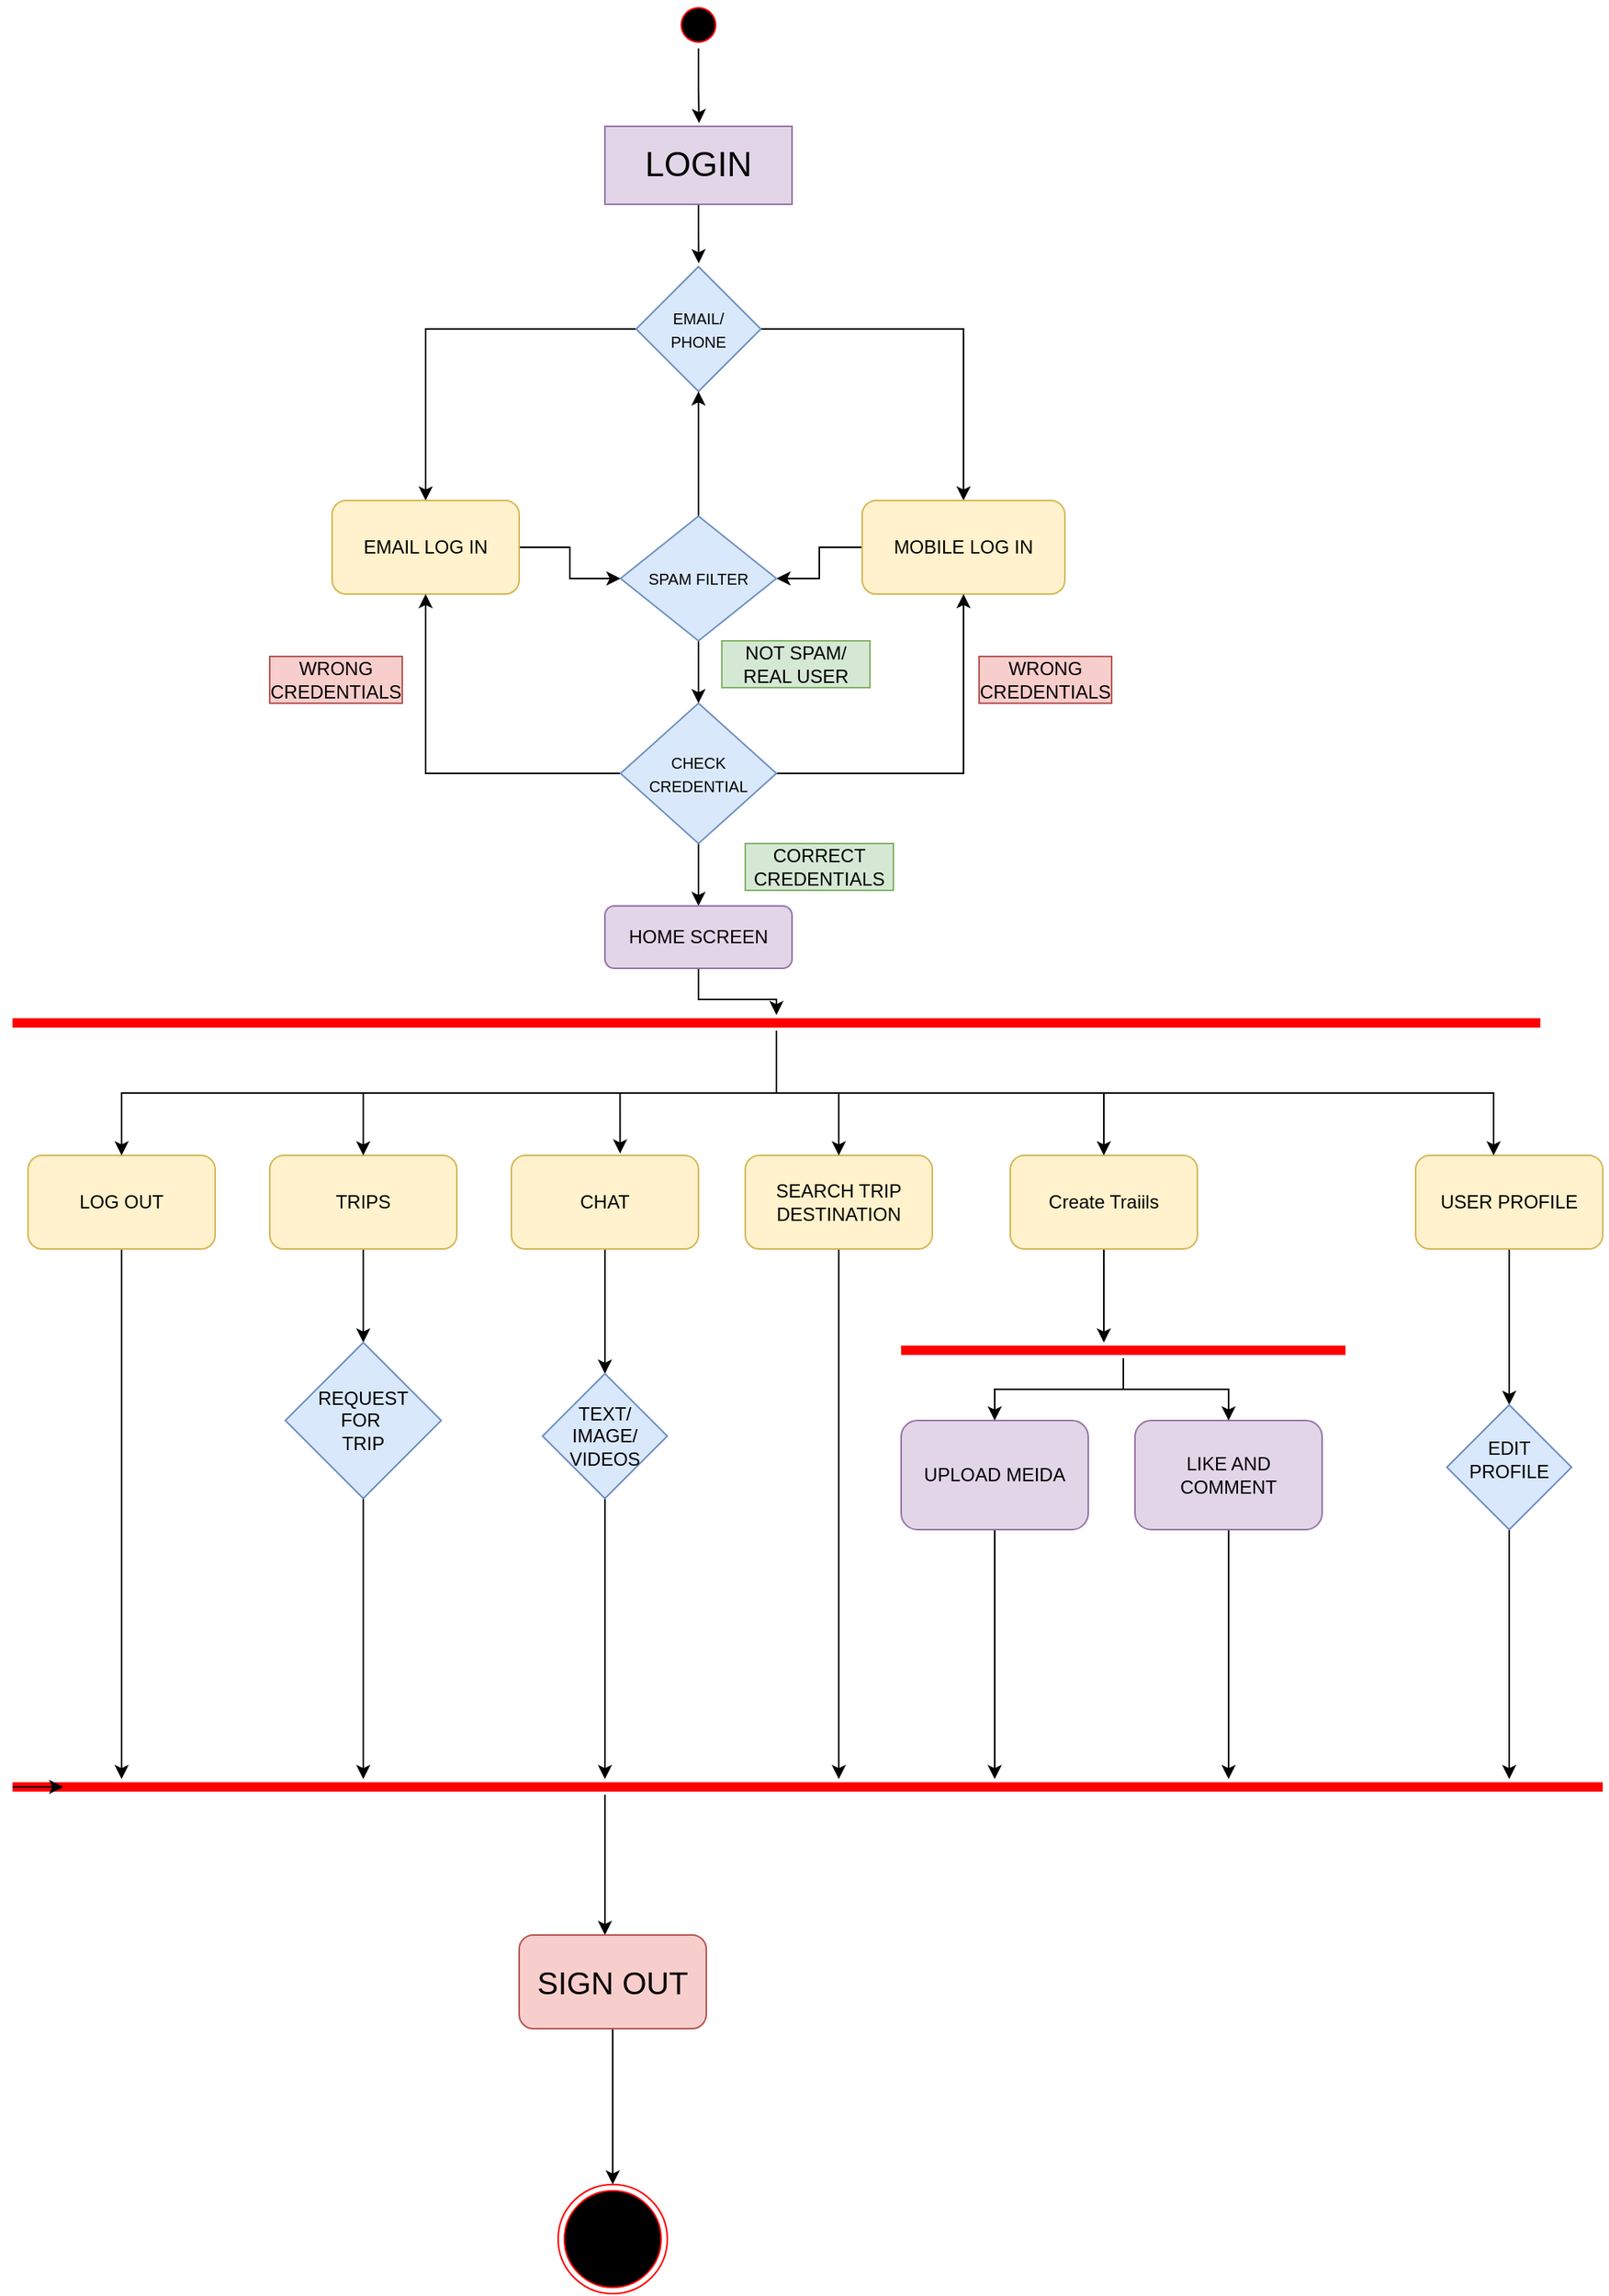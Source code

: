 <mxfile version="21.1.2" type="device">
  <diagram name="Page-1" id="80VSeeQ34DPf-HRmyv6b">
    <mxGraphModel dx="1884" dy="1102" grid="1" gridSize="10" guides="1" tooltips="1" connect="1" arrows="1" fold="1" page="1" pageScale="1" pageWidth="850" pageHeight="1100" math="0" shadow="0">
      <root>
        <mxCell id="0" />
        <mxCell id="1" parent="0" />
        <mxCell id="4Ag6bae1rezzJCkBHGkI-17" style="edgeStyle=orthogonalEdgeStyle;rounded=0;orthogonalLoop=1;jettySize=auto;html=1;entryX=0.503;entryY=-0.041;entryDx=0;entryDy=0;entryPerimeter=0;" parent="1" source="OCj0DkocHqzsoYa3m1xn-5" target="OCj0DkocHqzsoYa3m1xn-8" edge="1">
          <mxGeometry relative="1" as="geometry" />
        </mxCell>
        <mxCell id="OCj0DkocHqzsoYa3m1xn-5" value="" style="ellipse;html=1;shape=startState;fillColor=#000000;strokeColor=#ff0000;" parent="1" vertex="1">
          <mxGeometry x="445" y="20" width="30" height="30" as="geometry" />
        </mxCell>
        <mxCell id="4Ag6bae1rezzJCkBHGkI-16" style="edgeStyle=orthogonalEdgeStyle;rounded=0;orthogonalLoop=1;jettySize=auto;html=1;entryX=0.502;entryY=-0.027;entryDx=0;entryDy=0;entryPerimeter=0;" parent="1" source="OCj0DkocHqzsoYa3m1xn-8" target="OCj0DkocHqzsoYa3m1xn-9" edge="1">
          <mxGeometry relative="1" as="geometry" />
        </mxCell>
        <mxCell id="OCj0DkocHqzsoYa3m1xn-8" value="&lt;font style=&quot;font-size: 22px;&quot;&gt;LOGIN&lt;/font&gt;" style="rounded=0;whiteSpace=wrap;html=1;fillColor=#e1d5e7;strokeColor=#9673a6;" parent="1" vertex="1">
          <mxGeometry x="400" y="100" width="120" height="50" as="geometry" />
        </mxCell>
        <mxCell id="OCj0DkocHqzsoYa3m1xn-14" style="edgeStyle=orthogonalEdgeStyle;rounded=0;orthogonalLoop=1;jettySize=auto;html=1;entryX=0.5;entryY=0;entryDx=0;entryDy=0;" parent="1" source="OCj0DkocHqzsoYa3m1xn-9" target="OCj0DkocHqzsoYa3m1xn-13" edge="1">
          <mxGeometry relative="1" as="geometry" />
        </mxCell>
        <mxCell id="OCj0DkocHqzsoYa3m1xn-15" style="edgeStyle=orthogonalEdgeStyle;rounded=0;orthogonalLoop=1;jettySize=auto;html=1;entryX=0.5;entryY=0;entryDx=0;entryDy=0;" parent="1" source="OCj0DkocHqzsoYa3m1xn-9" target="OCj0DkocHqzsoYa3m1xn-12" edge="1">
          <mxGeometry relative="1" as="geometry" />
        </mxCell>
        <mxCell id="OCj0DkocHqzsoYa3m1xn-9" value="&lt;font style=&quot;font-size: 10px;&quot;&gt;EMAIL/&lt;br&gt;PHONE&lt;/font&gt;" style="rhombus;whiteSpace=wrap;html=1;fillColor=#dae8fc;strokeColor=#6c8ebf;" parent="1" vertex="1">
          <mxGeometry x="420" y="190" width="80" height="80" as="geometry" />
        </mxCell>
        <mxCell id="4Ag6bae1rezzJCkBHGkI-21" style="edgeStyle=orthogonalEdgeStyle;rounded=0;orthogonalLoop=1;jettySize=auto;html=1;" parent="1" source="OCj0DkocHqzsoYa3m1xn-12" target="4Ag6bae1rezzJCkBHGkI-18" edge="1">
          <mxGeometry relative="1" as="geometry" />
        </mxCell>
        <mxCell id="OCj0DkocHqzsoYa3m1xn-12" value="EMAIL LOG IN" style="rounded=1;whiteSpace=wrap;html=1;fillColor=#fff2cc;strokeColor=#d6b656;" parent="1" vertex="1">
          <mxGeometry x="225" y="340" width="120" height="60" as="geometry" />
        </mxCell>
        <mxCell id="4Ag6bae1rezzJCkBHGkI-22" style="edgeStyle=orthogonalEdgeStyle;rounded=0;orthogonalLoop=1;jettySize=auto;html=1;entryX=1;entryY=0.5;entryDx=0;entryDy=0;" parent="1" source="OCj0DkocHqzsoYa3m1xn-13" target="4Ag6bae1rezzJCkBHGkI-18" edge="1">
          <mxGeometry relative="1" as="geometry" />
        </mxCell>
        <mxCell id="OCj0DkocHqzsoYa3m1xn-13" value="MOBILE LOG IN" style="rounded=1;whiteSpace=wrap;html=1;fillColor=#fff2cc;strokeColor=#d6b656;" parent="1" vertex="1">
          <mxGeometry x="565" y="340" width="130" height="60" as="geometry" />
        </mxCell>
        <mxCell id="OCj0DkocHqzsoYa3m1xn-24" style="edgeStyle=orthogonalEdgeStyle;rounded=0;orthogonalLoop=1;jettySize=auto;html=1;entryX=0.5;entryY=0;entryDx=0;entryDy=0;" parent="1" source="OCj0DkocHqzsoYa3m1xn-16" target="OCj0DkocHqzsoYa3m1xn-23" edge="1">
          <mxGeometry relative="1" as="geometry" />
        </mxCell>
        <mxCell id="OCj0DkocHqzsoYa3m1xn-70" style="edgeStyle=orthogonalEdgeStyle;rounded=0;orthogonalLoop=1;jettySize=auto;html=1;" parent="1" source="4Ag6bae1rezzJCkBHGkI-18" target="OCj0DkocHqzsoYa3m1xn-9" edge="1">
          <mxGeometry relative="1" as="geometry" />
        </mxCell>
        <mxCell id="4Ag6bae1rezzJCkBHGkI-30" style="edgeStyle=orthogonalEdgeStyle;rounded=0;orthogonalLoop=1;jettySize=auto;html=1;entryX=0.5;entryY=1;entryDx=0;entryDy=0;" parent="1" source="OCj0DkocHqzsoYa3m1xn-16" target="OCj0DkocHqzsoYa3m1xn-13" edge="1">
          <mxGeometry relative="1" as="geometry" />
        </mxCell>
        <mxCell id="4Ag6bae1rezzJCkBHGkI-31" style="edgeStyle=orthogonalEdgeStyle;rounded=0;orthogonalLoop=1;jettySize=auto;html=1;entryX=0.5;entryY=1;entryDx=0;entryDy=0;" parent="1" source="OCj0DkocHqzsoYa3m1xn-16" target="OCj0DkocHqzsoYa3m1xn-12" edge="1">
          <mxGeometry relative="1" as="geometry" />
        </mxCell>
        <mxCell id="OCj0DkocHqzsoYa3m1xn-16" value="&lt;span style=&quot;font-size: 10px;&quot;&gt;CHECK&lt;br&gt;CREDENTIAL&lt;br&gt;&lt;/span&gt;" style="rhombus;whiteSpace=wrap;html=1;fillColor=#dae8fc;strokeColor=#6c8ebf;" parent="1" vertex="1">
          <mxGeometry x="410" y="470" width="100" height="90" as="geometry" />
        </mxCell>
        <mxCell id="QPi_liKTASzmKQao5r8_-2" style="edgeStyle=orthogonalEdgeStyle;rounded=0;orthogonalLoop=1;jettySize=auto;html=1;" parent="1" source="OCj0DkocHqzsoYa3m1xn-23" target="OCj0DkocHqzsoYa3m1xn-56" edge="1">
          <mxGeometry relative="1" as="geometry" />
        </mxCell>
        <mxCell id="OCj0DkocHqzsoYa3m1xn-23" value="HOME SCREEN" style="rounded=1;whiteSpace=wrap;html=1;fillColor=#e1d5e7;strokeColor=#9673a6;" parent="1" vertex="1">
          <mxGeometry x="400" y="600" width="120" height="40" as="geometry" />
        </mxCell>
        <mxCell id="OCj0DkocHqzsoYa3m1xn-25" value="CORRECT&lt;br&gt;CREDENTIALS" style="text;html=1;strokeColor=#82b366;fillColor=#d5e8d4;align=center;verticalAlign=middle;whiteSpace=wrap;rounded=0;" parent="1" vertex="1">
          <mxGeometry x="490" y="560" width="95" height="30" as="geometry" />
        </mxCell>
        <mxCell id="OCj0DkocHqzsoYa3m1xn-55" style="edgeStyle=orthogonalEdgeStyle;rounded=0;orthogonalLoop=1;jettySize=auto;html=1;entryX=0.5;entryY=0;entryDx=0;entryDy=0;" parent="1" source="OCj0DkocHqzsoYa3m1xn-31" target="OCj0DkocHqzsoYa3m1xn-54" edge="1">
          <mxGeometry relative="1" as="geometry" />
        </mxCell>
        <mxCell id="OCj0DkocHqzsoYa3m1xn-31" value="TRIPS" style="rounded=1;whiteSpace=wrap;html=1;fillColor=#fff2cc;strokeColor=#d6b656;" parent="1" vertex="1">
          <mxGeometry x="185" y="760" width="120" height="60" as="geometry" />
        </mxCell>
        <mxCell id="OCj0DkocHqzsoYa3m1xn-49" style="edgeStyle=orthogonalEdgeStyle;rounded=0;orthogonalLoop=1;jettySize=auto;html=1;entryX=0.5;entryY=0;entryDx=0;entryDy=0;" parent="1" source="OCj0DkocHqzsoYa3m1xn-33" target="OCj0DkocHqzsoYa3m1xn-48" edge="1">
          <mxGeometry relative="1" as="geometry" />
        </mxCell>
        <mxCell id="OCj0DkocHqzsoYa3m1xn-33" value="CHAT" style="rounded=1;whiteSpace=wrap;html=1;fillColor=#fff2cc;strokeColor=#d6b656;" parent="1" vertex="1">
          <mxGeometry x="340" y="760" width="120" height="60" as="geometry" />
        </mxCell>
        <mxCell id="OCj0DkocHqzsoYa3m1xn-89" style="edgeStyle=orthogonalEdgeStyle;rounded=0;orthogonalLoop=1;jettySize=auto;html=1;" parent="1" source="OCj0DkocHqzsoYa3m1xn-34" edge="1">
          <mxGeometry relative="1" as="geometry">
            <mxPoint x="550" y="1160" as="targetPoint" />
          </mxGeometry>
        </mxCell>
        <mxCell id="OCj0DkocHqzsoYa3m1xn-34" value="SEARCH TRIP DESTINATION" style="rounded=1;whiteSpace=wrap;html=1;fillColor=#fff2cc;strokeColor=#d6b656;" parent="1" vertex="1">
          <mxGeometry x="490" y="760" width="120" height="60" as="geometry" />
        </mxCell>
        <mxCell id="4Ag6bae1rezzJCkBHGkI-5" style="edgeStyle=orthogonalEdgeStyle;rounded=0;orthogonalLoop=1;jettySize=auto;html=1;" parent="1" source="OCj0DkocHqzsoYa3m1xn-35" edge="1">
          <mxGeometry relative="1" as="geometry">
            <mxPoint x="720" y="880" as="targetPoint" />
          </mxGeometry>
        </mxCell>
        <mxCell id="OCj0DkocHqzsoYa3m1xn-35" value="Create Traiils" style="rounded=1;whiteSpace=wrap;html=1;fillColor=#fff2cc;strokeColor=#d6b656;" parent="1" vertex="1">
          <mxGeometry x="660" y="760" width="120" height="60" as="geometry" />
        </mxCell>
        <mxCell id="4Ag6bae1rezzJCkBHGkI-10" style="edgeStyle=orthogonalEdgeStyle;rounded=0;orthogonalLoop=1;jettySize=auto;html=1;" parent="1" source="OCj0DkocHqzsoYa3m1xn-36" target="4Ag6bae1rezzJCkBHGkI-8" edge="1">
          <mxGeometry relative="1" as="geometry" />
        </mxCell>
        <mxCell id="OCj0DkocHqzsoYa3m1xn-36" value="USER PROFILE" style="rounded=1;whiteSpace=wrap;html=1;fillColor=#fff2cc;strokeColor=#d6b656;" parent="1" vertex="1">
          <mxGeometry x="920" y="760" width="120" height="60" as="geometry" />
        </mxCell>
        <mxCell id="4Ag6bae1rezzJCkBHGkI-25" style="edgeStyle=orthogonalEdgeStyle;rounded=0;orthogonalLoop=1;jettySize=auto;html=1;exitX=0.5;exitY=1;exitDx=0;exitDy=0;" parent="1" source="OCj0DkocHqzsoYa3m1xn-44" edge="1" target="OCj0DkocHqzsoYa3m1xn-81">
          <mxGeometry relative="1" as="geometry">
            <mxPoint x="-120" y="1160" as="targetPoint" />
            <Array as="points">
              <mxPoint x="90" y="900" />
              <mxPoint x="90" y="900" />
            </Array>
          </mxGeometry>
        </mxCell>
        <mxCell id="OCj0DkocHqzsoYa3m1xn-44" value="LOG OUT" style="rounded=1;whiteSpace=wrap;html=1;fillColor=#fff2cc;strokeColor=#d6b656;" parent="1" vertex="1">
          <mxGeometry x="30" y="760" width="120" height="60" as="geometry" />
        </mxCell>
        <mxCell id="4Ag6bae1rezzJCkBHGkI-3" style="edgeStyle=orthogonalEdgeStyle;rounded=0;orthogonalLoop=1;jettySize=auto;html=1;" parent="1" source="OCj0DkocHqzsoYa3m1xn-48" edge="1">
          <mxGeometry relative="1" as="geometry">
            <mxPoint x="400" y="1160" as="targetPoint" />
          </mxGeometry>
        </mxCell>
        <mxCell id="OCj0DkocHqzsoYa3m1xn-48" value="TEXT/&lt;br&gt;IMAGE/&lt;br&gt;VIDEOS" style="rhombus;whiteSpace=wrap;html=1;fillColor=#dae8fc;strokeColor=#6c8ebf;" parent="1" vertex="1">
          <mxGeometry x="360" y="900" width="80" height="80" as="geometry" />
        </mxCell>
        <mxCell id="4Ag6bae1rezzJCkBHGkI-2" style="edgeStyle=orthogonalEdgeStyle;rounded=0;orthogonalLoop=1;jettySize=auto;html=1;" parent="1" source="OCj0DkocHqzsoYa3m1xn-50" edge="1">
          <mxGeometry relative="1" as="geometry">
            <mxPoint x="650" y="1160" as="targetPoint" />
            <Array as="points">
              <mxPoint x="650" y="1150" />
              <mxPoint x="650" y="1150" />
            </Array>
          </mxGeometry>
        </mxCell>
        <mxCell id="OCj0DkocHqzsoYa3m1xn-50" value="UPLOAD MEIDA" style="rounded=1;whiteSpace=wrap;html=1;fillColor=#e1d5e7;strokeColor=#9673a6;" parent="1" vertex="1">
          <mxGeometry x="590" y="930" width="120" height="70" as="geometry" />
        </mxCell>
        <mxCell id="4Ag6bae1rezzJCkBHGkI-26" style="edgeStyle=orthogonalEdgeStyle;rounded=0;orthogonalLoop=1;jettySize=auto;html=1;" parent="1" source="OCj0DkocHqzsoYa3m1xn-51" edge="1">
          <mxGeometry relative="1" as="geometry">
            <mxPoint x="800" y="1160" as="targetPoint" />
          </mxGeometry>
        </mxCell>
        <mxCell id="OCj0DkocHqzsoYa3m1xn-51" value="LIKE AND COMMENT" style="rounded=1;whiteSpace=wrap;html=1;fillColor=#e1d5e7;strokeColor=#9673a6;" parent="1" vertex="1">
          <mxGeometry x="740" y="930" width="120" height="70" as="geometry" />
        </mxCell>
        <mxCell id="OCj0DkocHqzsoYa3m1xn-85" style="edgeStyle=orthogonalEdgeStyle;rounded=0;orthogonalLoop=1;jettySize=auto;html=1;" parent="1" source="OCj0DkocHqzsoYa3m1xn-54" edge="1" target="OCj0DkocHqzsoYa3m1xn-81">
          <mxGeometry relative="1" as="geometry">
            <mxPoint x="80" y="1160" as="targetPoint" />
            <Array as="points">
              <mxPoint x="245" y="1120" />
              <mxPoint x="245" y="1120" />
            </Array>
          </mxGeometry>
        </mxCell>
        <mxCell id="OCj0DkocHqzsoYa3m1xn-54" value="REQUEST&lt;br&gt;FOR&amp;nbsp;&lt;br&gt;TRIP" style="rhombus;whiteSpace=wrap;html=1;fillColor=#dae8fc;strokeColor=#6c8ebf;" parent="1" vertex="1">
          <mxGeometry x="195" y="880" width="100" height="100" as="geometry" />
        </mxCell>
        <mxCell id="OCj0DkocHqzsoYa3m1xn-61" style="edgeStyle=orthogonalEdgeStyle;rounded=0;orthogonalLoop=1;jettySize=auto;html=1;entryX=0.581;entryY=-0.021;entryDx=0;entryDy=0;entryPerimeter=0;" parent="1" source="OCj0DkocHqzsoYa3m1xn-56" target="OCj0DkocHqzsoYa3m1xn-33" edge="1">
          <mxGeometry relative="1" as="geometry" />
        </mxCell>
        <mxCell id="OCj0DkocHqzsoYa3m1xn-62" style="edgeStyle=orthogonalEdgeStyle;rounded=0;orthogonalLoop=1;jettySize=auto;html=1;" parent="1" source="OCj0DkocHqzsoYa3m1xn-56" target="OCj0DkocHqzsoYa3m1xn-31" edge="1">
          <mxGeometry relative="1" as="geometry" />
        </mxCell>
        <mxCell id="OCj0DkocHqzsoYa3m1xn-64" style="edgeStyle=orthogonalEdgeStyle;rounded=0;orthogonalLoop=1;jettySize=auto;html=1;entryX=0.5;entryY=0;entryDx=0;entryDy=0;" parent="1" source="OCj0DkocHqzsoYa3m1xn-56" target="OCj0DkocHqzsoYa3m1xn-34" edge="1">
          <mxGeometry relative="1" as="geometry" />
        </mxCell>
        <mxCell id="OCj0DkocHqzsoYa3m1xn-65" style="edgeStyle=orthogonalEdgeStyle;rounded=0;orthogonalLoop=1;jettySize=auto;html=1;entryX=0.5;entryY=0;entryDx=0;entryDy=0;" parent="1" source="OCj0DkocHqzsoYa3m1xn-56" target="OCj0DkocHqzsoYa3m1xn-35" edge="1">
          <mxGeometry relative="1" as="geometry" />
        </mxCell>
        <mxCell id="OCj0DkocHqzsoYa3m1xn-66" style="edgeStyle=orthogonalEdgeStyle;rounded=0;orthogonalLoop=1;jettySize=auto;html=1;" parent="1" source="OCj0DkocHqzsoYa3m1xn-56" edge="1">
          <mxGeometry relative="1" as="geometry">
            <mxPoint x="970" y="760" as="targetPoint" />
            <Array as="points">
              <mxPoint x="510" y="720" />
              <mxPoint x="970" y="720" />
              <mxPoint x="970" y="760" />
            </Array>
          </mxGeometry>
        </mxCell>
        <mxCell id="OCj0DkocHqzsoYa3m1xn-67" style="edgeStyle=orthogonalEdgeStyle;rounded=0;orthogonalLoop=1;jettySize=auto;html=1;entryX=0.5;entryY=0;entryDx=0;entryDy=0;" parent="1" source="OCj0DkocHqzsoYa3m1xn-56" target="OCj0DkocHqzsoYa3m1xn-44" edge="1">
          <mxGeometry relative="1" as="geometry" />
        </mxCell>
        <mxCell id="OCj0DkocHqzsoYa3m1xn-56" value="" style="shape=line;html=1;strokeWidth=6;strokeColor=#ff0000;" parent="1" vertex="1">
          <mxGeometry x="20" y="670" width="980" height="10" as="geometry" />
        </mxCell>
        <mxCell id="OCj0DkocHqzsoYa3m1xn-76" style="edgeStyle=orthogonalEdgeStyle;rounded=0;orthogonalLoop=1;jettySize=auto;html=1;" parent="1" source="OCj0DkocHqzsoYa3m1xn-71" target="OCj0DkocHqzsoYa3m1xn-50" edge="1">
          <mxGeometry relative="1" as="geometry" />
        </mxCell>
        <mxCell id="OCj0DkocHqzsoYa3m1xn-77" style="edgeStyle=orthogonalEdgeStyle;rounded=0;orthogonalLoop=1;jettySize=auto;html=1;entryX=0.5;entryY=0;entryDx=0;entryDy=0;" parent="1" source="OCj0DkocHqzsoYa3m1xn-71" target="OCj0DkocHqzsoYa3m1xn-51" edge="1">
          <mxGeometry relative="1" as="geometry" />
        </mxCell>
        <mxCell id="OCj0DkocHqzsoYa3m1xn-71" value="" style="shape=line;html=1;strokeWidth=6;strokeColor=#ff0000;" parent="1" vertex="1">
          <mxGeometry x="590" y="880" width="285" height="10" as="geometry" />
        </mxCell>
        <mxCell id="OCj0DkocHqzsoYa3m1xn-95" style="edgeStyle=orthogonalEdgeStyle;rounded=0;orthogonalLoop=1;jettySize=auto;html=1;" parent="1" source="OCj0DkocHqzsoYa3m1xn-81" target="OCj0DkocHqzsoYa3m1xn-93" edge="1">
          <mxGeometry relative="1" as="geometry">
            <Array as="points">
              <mxPoint x="400" y="1220" />
              <mxPoint x="400" y="1220" />
            </Array>
          </mxGeometry>
        </mxCell>
        <mxCell id="OCj0DkocHqzsoYa3m1xn-81" value="" style="shape=line;html=1;strokeWidth=6;strokeColor=#ff0000;" parent="1" vertex="1">
          <mxGeometry x="20" y="1160" width="1020" height="10" as="geometry" />
        </mxCell>
        <mxCell id="OCj0DkocHqzsoYa3m1xn-96" style="edgeStyle=orthogonalEdgeStyle;rounded=0;orthogonalLoop=1;jettySize=auto;html=1;entryX=0.5;entryY=0;entryDx=0;entryDy=0;" parent="1" source="OCj0DkocHqzsoYa3m1xn-93" target="OCj0DkocHqzsoYa3m1xn-94" edge="1">
          <mxGeometry relative="1" as="geometry" />
        </mxCell>
        <mxCell id="OCj0DkocHqzsoYa3m1xn-93" value="&lt;font style=&quot;font-size: 20px;&quot;&gt;SIGN OUT&lt;/font&gt;" style="rounded=1;whiteSpace=wrap;html=1;fillColor=#f8cecc;strokeColor=#b85450;" parent="1" vertex="1">
          <mxGeometry x="345" y="1260" width="120" height="60" as="geometry" />
        </mxCell>
        <mxCell id="OCj0DkocHqzsoYa3m1xn-94" value="" style="ellipse;html=1;shape=endState;fillColor=#000000;strokeColor=#ff0000;" parent="1" vertex="1">
          <mxGeometry x="370" y="1420" width="70" height="70" as="geometry" />
        </mxCell>
        <mxCell id="4Ag6bae1rezzJCkBHGkI-13" style="edgeStyle=orthogonalEdgeStyle;rounded=0;orthogonalLoop=1;jettySize=auto;html=1;" parent="1" source="4Ag6bae1rezzJCkBHGkI-8" edge="1">
          <mxGeometry relative="1" as="geometry">
            <mxPoint x="980" y="1160" as="targetPoint" />
          </mxGeometry>
        </mxCell>
        <mxCell id="4Ag6bae1rezzJCkBHGkI-8" value="" style="rhombus;whiteSpace=wrap;html=1;fillColor=#dae8fc;strokeColor=#6c8ebf;" parent="1" vertex="1">
          <mxGeometry x="940" y="920" width="80" height="80" as="geometry" />
        </mxCell>
        <mxCell id="4Ag6bae1rezzJCkBHGkI-9" value="EDIT&lt;br&gt;PROFILE" style="text;html=1;strokeColor=none;fillColor=none;align=center;verticalAlign=middle;whiteSpace=wrap;rounded=0;" parent="1" vertex="1">
          <mxGeometry x="950" y="940" width="60" height="30" as="geometry" />
        </mxCell>
        <mxCell id="4Ag6bae1rezzJCkBHGkI-27" style="edgeStyle=orthogonalEdgeStyle;rounded=0;orthogonalLoop=1;jettySize=auto;html=1;entryX=0.5;entryY=0;entryDx=0;entryDy=0;" parent="1" source="4Ag6bae1rezzJCkBHGkI-18" target="OCj0DkocHqzsoYa3m1xn-16" edge="1">
          <mxGeometry relative="1" as="geometry" />
        </mxCell>
        <mxCell id="4Ag6bae1rezzJCkBHGkI-18" value="&lt;span style=&quot;font-size: 10px;&quot;&gt;SPAM FILTER&lt;br&gt;&lt;/span&gt;" style="rhombus;whiteSpace=wrap;html=1;fillColor=#dae8fc;strokeColor=#6c8ebf;" parent="1" vertex="1">
          <mxGeometry x="410" y="350" width="100" height="80" as="geometry" />
        </mxCell>
        <mxCell id="4Ag6bae1rezzJCkBHGkI-28" value="NOT SPAM/&lt;br&gt;REAL USER" style="text;html=1;strokeColor=#82b366;fillColor=#d5e8d4;align=center;verticalAlign=middle;whiteSpace=wrap;rounded=0;" parent="1" vertex="1">
          <mxGeometry x="475" y="430" width="95" height="30" as="geometry" />
        </mxCell>
        <mxCell id="4Ag6bae1rezzJCkBHGkI-32" value="WRONG&lt;br&gt;CREDENTIALS" style="text;html=1;strokeColor=#b85450;fillColor=#f8cecc;align=center;verticalAlign=middle;whiteSpace=wrap;rounded=0;" parent="1" vertex="1">
          <mxGeometry x="185" y="440" width="85" height="30" as="geometry" />
        </mxCell>
        <mxCell id="4Ag6bae1rezzJCkBHGkI-34" value="WRONG&lt;br&gt;CREDENTIALS" style="text;html=1;strokeColor=#b85450;fillColor=#f8cecc;align=center;verticalAlign=middle;whiteSpace=wrap;rounded=0;" parent="1" vertex="1">
          <mxGeometry x="640" y="440" width="85" height="30" as="geometry" />
        </mxCell>
        <mxCell id="S631isHKvKU6RGQ-3sDz-4" style="edgeStyle=orthogonalEdgeStyle;rounded=0;orthogonalLoop=1;jettySize=auto;html=1;exitX=0;exitY=0.5;exitDx=0;exitDy=0;exitPerimeter=0;entryX=0.032;entryY=0.54;entryDx=0;entryDy=0;entryPerimeter=0;" edge="1" parent="1" source="OCj0DkocHqzsoYa3m1xn-81" target="OCj0DkocHqzsoYa3m1xn-81">
          <mxGeometry relative="1" as="geometry" />
        </mxCell>
      </root>
    </mxGraphModel>
  </diagram>
</mxfile>
